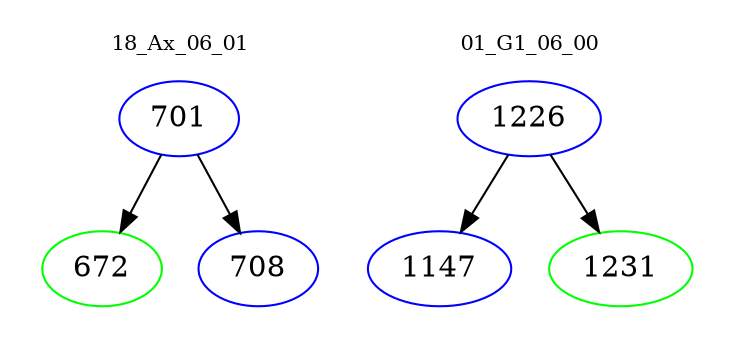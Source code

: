 digraph{
subgraph cluster_0 {
color = white
label = "18_Ax_06_01";
fontsize=10;
T0_701 [label="701", color="blue"]
T0_701 -> T0_672 [color="black"]
T0_672 [label="672", color="green"]
T0_701 -> T0_708 [color="black"]
T0_708 [label="708", color="blue"]
}
subgraph cluster_1 {
color = white
label = "01_G1_06_00";
fontsize=10;
T1_1226 [label="1226", color="blue"]
T1_1226 -> T1_1147 [color="black"]
T1_1147 [label="1147", color="blue"]
T1_1226 -> T1_1231 [color="black"]
T1_1231 [label="1231", color="green"]
}
}
